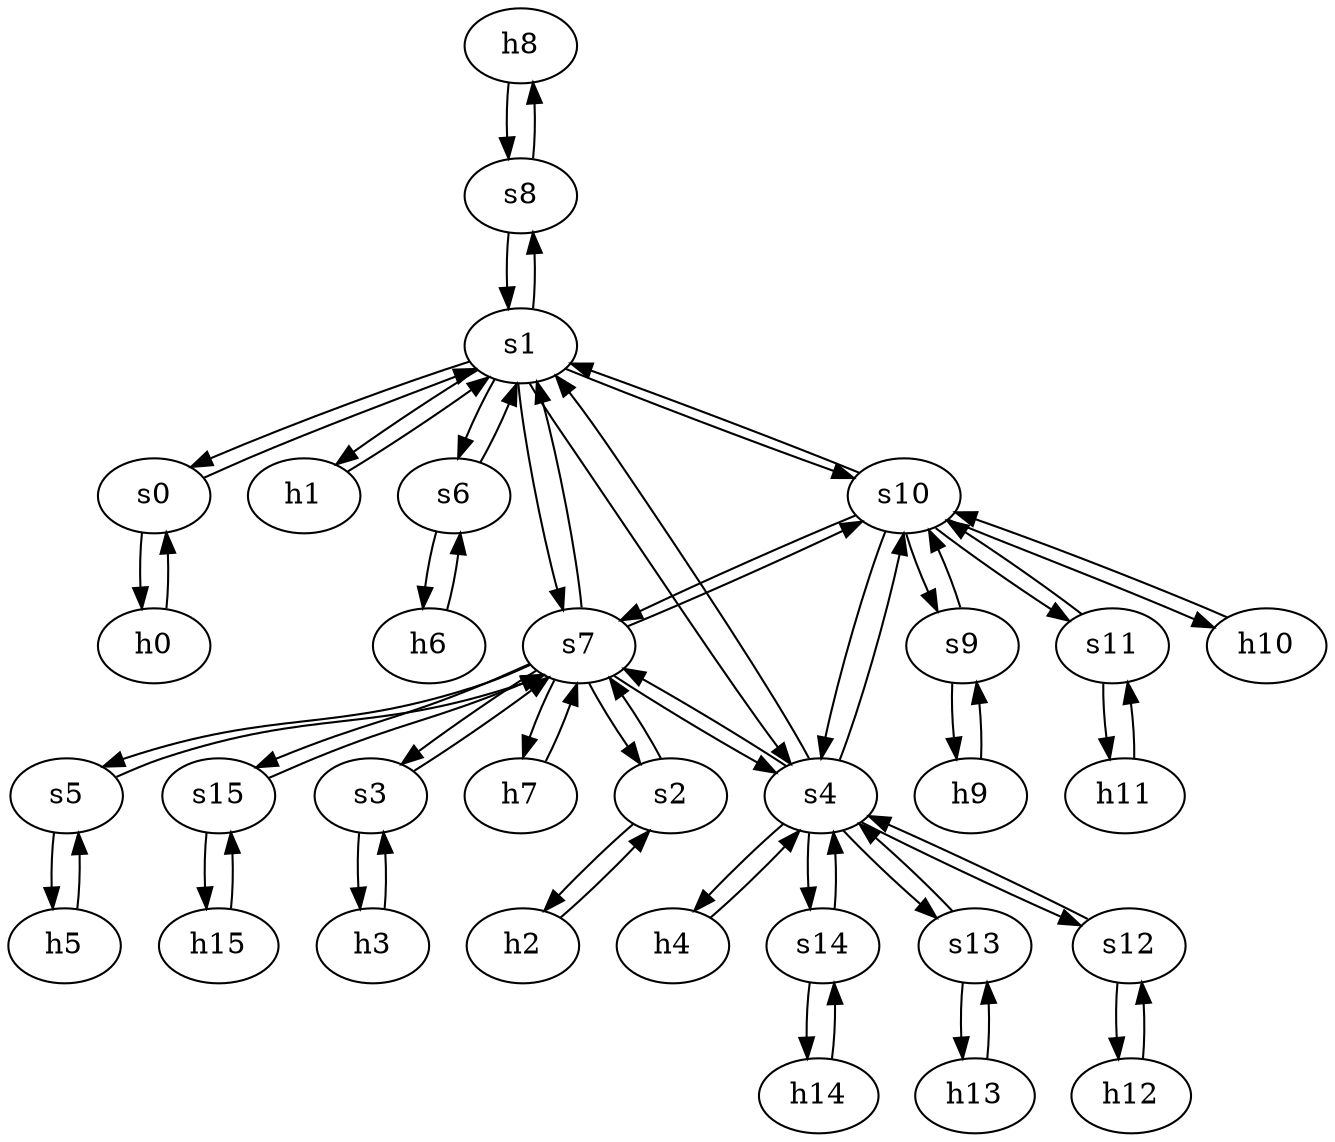 strict digraph GARR {
	h8	 [ip="111.0.8.8",
		mac="00:00:00:00:8:8",
		type=host];
	s8	 [id=8,
		type=switch];
	h8 -> s8	 [capacity="1Gbps",
		cost=1,
		dst_port=1,
		src_port=1];
	h9	 [ip="111.0.9.9",
		mac="00:00:00:00:9:9",
		type=host];
	s9	 [id=9,
		type=switch];
	h9 -> s9	 [capacity="1Gbps",
		cost=1,
		dst_port=1,
		src_port=1];
	h2	 [ip="111.0.2.2",
		mac="00:00:00:00:2:2",
		type=host];
	s2	 [id=2,
		type=switch];
	h2 -> s2	 [capacity="1Gbps",
		cost=1,
		dst_port=1,
		src_port=1];
	h3	 [ip="111.0.3.3",
		mac="00:00:00:00:3:3",
		type=host];
	s3	 [id=3,
		type=switch];
	h3 -> s3	 [capacity="1Gbps",
		cost=1,
		dst_port=1,
		src_port=1];
	h0	 [ip="111.0.0.0",
		mac="00:00:00:00:0:0",
		type=host];
	s0	 [id=0,
		type=switch];
	h0 -> s0	 [capacity="1Gbps",
		cost=1,
		dst_port=1,
		src_port=1];
	h1	 [ip="111.0.1.1",
		mac="00:00:00:00:1:1",
		type=host];
	s1	 [id=1,
		type=switch];
	h1 -> s1	 [capacity="1Gbps",
		cost=1,
		dst_port=1,
		src_port=1];
	h6	 [ip="111.0.6.6",
		mac="00:00:00:00:6:6",
		type=host];
	s6	 [id=6,
		type=switch];
	h6 -> s6	 [capacity="1Gbps",
		cost=1,
		dst_port=1,
		src_port=1];
	h7	 [ip="111.0.7.7",
		mac="00:00:00:00:7:7",
		type=host];
	s7	 [id=7,
		type=switch];
	h7 -> s7	 [capacity="1Gbps",
		cost=1,
		dst_port=1,
		src_port=1];
	h4	 [ip="111.0.4.4",
		mac="00:00:00:00:4:4",
		type=host];
	s4	 [id=4,
		type=switch];
	h4 -> s4	 [capacity="1Gbps",
		cost=1,
		dst_port=1,
		src_port=1];
	h5	 [ip="111.0.5.5",
		mac="00:00:00:00:5:5",
		type=host];
	s5	 [id=5,
		type=switch];
	h5 -> s5	 [capacity="1Gbps",
		cost=1,
		dst_port=1,
		src_port=1];
	s9 -> h9	 [capacity="1Gbps",
		cost=1,
		dst_port=1,
		src_port=1];
	s10	 [id=10,
		type=switch];
	s9 -> s10	 [capacity="1Gbps",
		cost=1,
		dst_port=5,
		src_port=2];
	s8 -> h8	 [capacity="1Gbps",
		cost=1,
		dst_port=1,
		src_port=1];
	s8 -> s1	 [capacity="1Gbps",
		cost=1,
		dst_port=6,
		src_port=2];
	s3 -> s7	 [capacity="1Gbps",
		cost=1,
		dst_port=4,
		src_port=2];
	s3 -> h3	 [capacity="1Gbps",
		cost=1,
		dst_port=1,
		src_port=1];
	s2 -> h2	 [capacity="1Gbps",
		cost=1,
		dst_port=1,
		src_port=1];
	s2 -> s7	 [capacity="1Gbps",
		cost=1,
		dst_port=3,
		src_port=2];
	s1 -> s0	 [capacity="1Gbps",
		cost=1,
		dst_port=2,
		src_port=2];
	s1 -> s4	 [capacity="1Gbps",
		cost=1,
		dst_port=2,
		src_port=3];
	s1 -> h1	 [capacity="1Gbps",
		cost=1,
		dst_port=1,
		src_port=1];
	s1 -> s6	 [capacity="1Gbps",
		cost=1,
		dst_port=2,
		src_port=4];
	s1 -> s7	 [capacity="1Gbps",
		cost=1,
		dst_port=2,
		src_port=5];
	s1 -> s10	 [capacity="1Gbps",
		cost=1,
		dst_port=2,
		src_port=7];
	s1 -> s8	 [capacity="1Gbps",
		cost=1,
		dst_port=2,
		src_port=6];
	s0 -> h0	 [capacity="1Gbps",
		cost=1,
		dst_port=1,
		src_port=1];
	s0 -> s1	 [capacity="1Gbps",
		cost=1,
		dst_port=2,
		src_port=2];
	s7 -> s3	 [capacity="1Gbps",
		cost=1,
		dst_port=2,
		src_port=4];
	s7 -> h7	 [capacity="1Gbps",
		cost=1,
		dst_port=1,
		src_port=1];
	s7 -> s4	 [capacity="1Gbps",
		cost=1,
		dst_port=3,
		src_port=5];
	s7 -> s2	 [capacity="1Gbps",
		cost=1,
		dst_port=2,
		src_port=3];
	s7 -> s5	 [capacity="1Gbps",
		cost=1,
		dst_port=2,
		src_port=6];
	s15	 [id=15,
		type=switch];
	s7 -> s15	 [capacity="1Gbps",
		cost=1,
		dst_port=2,
		src_port=8];
	s7 -> s1	 [capacity="1Gbps",
		cost=1,
		dst_port=5,
		src_port=2];
	s7 -> s10	 [capacity="1Gbps",
		cost=1,
		dst_port=4,
		src_port=7];
	s6 -> h6	 [capacity="1Gbps",
		cost=1,
		dst_port=1,
		src_port=1];
	s6 -> s1	 [capacity="1Gbps",
		cost=1,
		dst_port=4,
		src_port=2];
	s5 -> s7	 [capacity="1Gbps",
		cost=1,
		dst_port=6,
		src_port=2];
	s5 -> h5	 [capacity="1Gbps",
		cost=1,
		dst_port=1,
		src_port=1];
	s14	 [id=14,
		type=switch];
	s4 -> s14	 [capacity="1Gbps",
		cost=1,
		dst_port=2,
		src_port=7];
	s13	 [id=13,
		type=switch];
	s4 -> s13	 [capacity="1Gbps",
		cost=1,
		dst_port=2,
		src_port=6];
	s4 -> s7	 [capacity="1Gbps",
		cost=1,
		dst_port=5,
		src_port=3];
	s12	 [id=12,
		type=switch];
	s4 -> s12	 [capacity="1Gbps",
		cost=1,
		dst_port=2,
		src_port=5];
	s4 -> s1	 [capacity="1Gbps",
		cost=1,
		dst_port=3,
		src_port=2];
	s4 -> s10	 [capacity="1Gbps",
		cost=1,
		dst_port=3,
		src_port=4];
	s4 -> h4	 [capacity="1Gbps",
		cost=1,
		dst_port=1,
		src_port=1];
	s13 -> s4	 [capacity="1Gbps",
		cost=1,
		dst_port=6,
		src_port=2];
	h13	 [ip="111.0.13.13",
		mac="00:00:00:00:13:13",
		type=host];
	s13 -> h13	 [capacity="1Gbps",
		cost=1,
		dst_port=1,
		src_port=1];
	s12 -> s4	 [capacity="1Gbps",
		cost=1,
		dst_port=5,
		src_port=2];
	h12	 [ip="111.0.12.12",
		mac="00:00:00:00:12:12",
		type=host];
	s12 -> h12	 [capacity="1Gbps",
		cost=1,
		dst_port=1,
		src_port=1];
	s11	 [id=11,
		type=switch];
	h11	 [ip="111.0.11.11",
		mac="00:00:00:00:11:11",
		type=host];
	s11 -> h11	 [capacity="1Gbps",
		cost=1,
		dst_port=1,
		src_port=1];
	s11 -> s10	 [capacity="1Gbps",
		cost=1,
		dst_port=6,
		src_port=2];
	s10 -> s4	 [capacity="1Gbps",
		cost=1,
		dst_port=4,
		src_port=3];
	h10	 [ip="111.0.10.10",
		mac="00:00:00:00:10:10",
		type=host];
	s10 -> h10	 [capacity="1Gbps",
		cost=1,
		dst_port=1,
		src_port=1];
	s10 -> s7	 [capacity="1Gbps",
		cost=1,
		dst_port=7,
		src_port=4];
	s10 -> s1	 [capacity="1Gbps",
		cost=1,
		dst_port=7,
		src_port=2];
	s10 -> s9	 [capacity="1Gbps",
		cost=1,
		dst_port=2,
		src_port=5];
	s10 -> s11	 [capacity="1Gbps",
		cost=1,
		dst_port=2,
		src_port=6];
	s15 -> s7	 [capacity="1Gbps",
		cost=1,
		dst_port=8,
		src_port=2];
	h15	 [ip="111.0.15.15",
		mac="00:00:00:00:15:15",
		type=host];
	s15 -> h15	 [capacity="1Gbps",
		cost=1,
		dst_port=1,
		src_port=1];
	s14 -> s4	 [capacity="1Gbps",
		cost=1,
		dst_port=7,
		src_port=2];
	h14	 [ip="111.0.14.14",
		mac="00:00:00:00:14:14",
		type=host];
	s14 -> h14	 [capacity="1Gbps",
		cost=1,
		dst_port=1,
		src_port=1];
	h10 -> s10	 [capacity="1Gbps",
		cost=1,
		dst_port=1,
		src_port=1];
	h11 -> s11	 [capacity="1Gbps",
		cost=1,
		dst_port=1,
		src_port=1];
	h12 -> s12	 [capacity="1Gbps",
		cost=1,
		dst_port=1,
		src_port=1];
	h13 -> s13	 [capacity="1Gbps",
		cost=1,
		dst_port=1,
		src_port=1];
	h14 -> s14	 [capacity="1Gbps",
		cost=1,
		dst_port=1,
		src_port=1];
	h15 -> s15	 [capacity="1Gbps",
		cost=1,
		dst_port=1,
		src_port=1];
}

